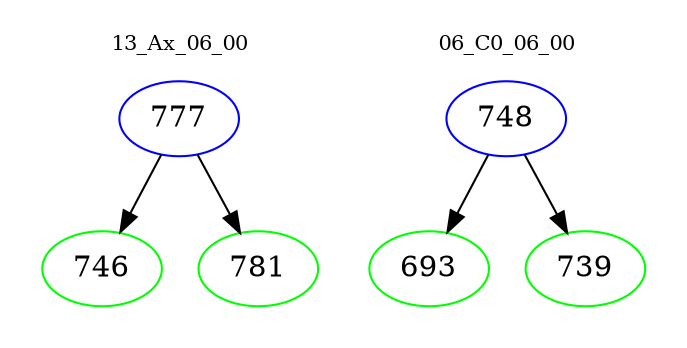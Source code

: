 digraph{
subgraph cluster_0 {
color = white
label = "13_Ax_06_00";
fontsize=10;
T0_777 [label="777", color="blue"]
T0_777 -> T0_746 [color="black"]
T0_746 [label="746", color="green"]
T0_777 -> T0_781 [color="black"]
T0_781 [label="781", color="green"]
}
subgraph cluster_1 {
color = white
label = "06_C0_06_00";
fontsize=10;
T1_748 [label="748", color="blue"]
T1_748 -> T1_693 [color="black"]
T1_693 [label="693", color="green"]
T1_748 -> T1_739 [color="black"]
T1_739 [label="739", color="green"]
}
}
